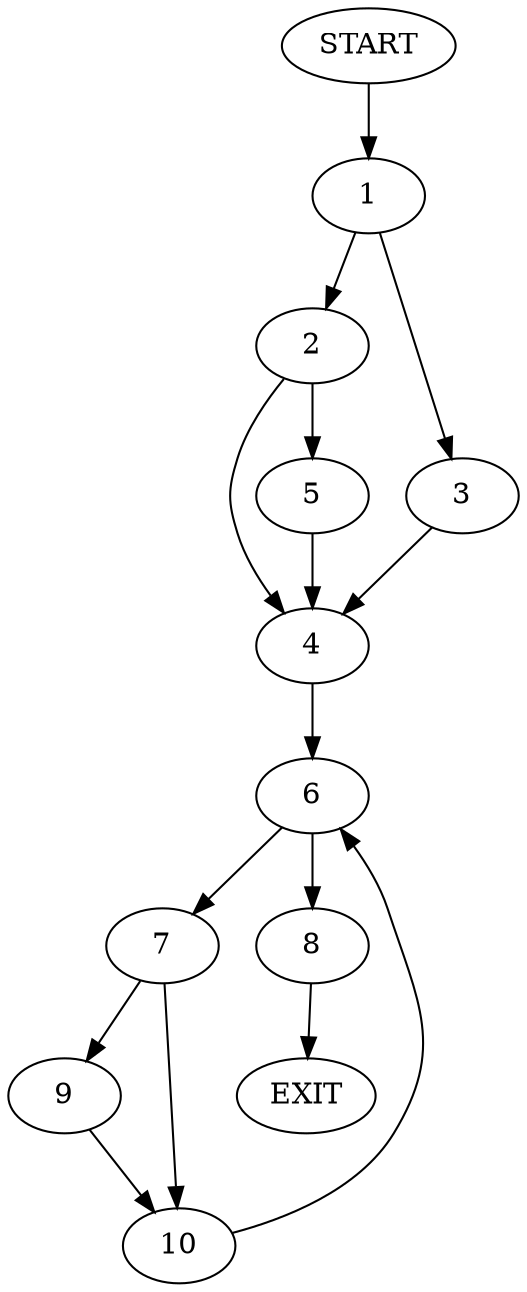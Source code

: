 digraph {
0 [label="START"]
11 [label="EXIT"]
0 -> 1
1 -> 2
1 -> 3
3 -> 4
2 -> 4
2 -> 5
4 -> 6
5 -> 4
6 -> 7
6 -> 8
7 -> 9
7 -> 10
8 -> 11
9 -> 10
10 -> 6
}
